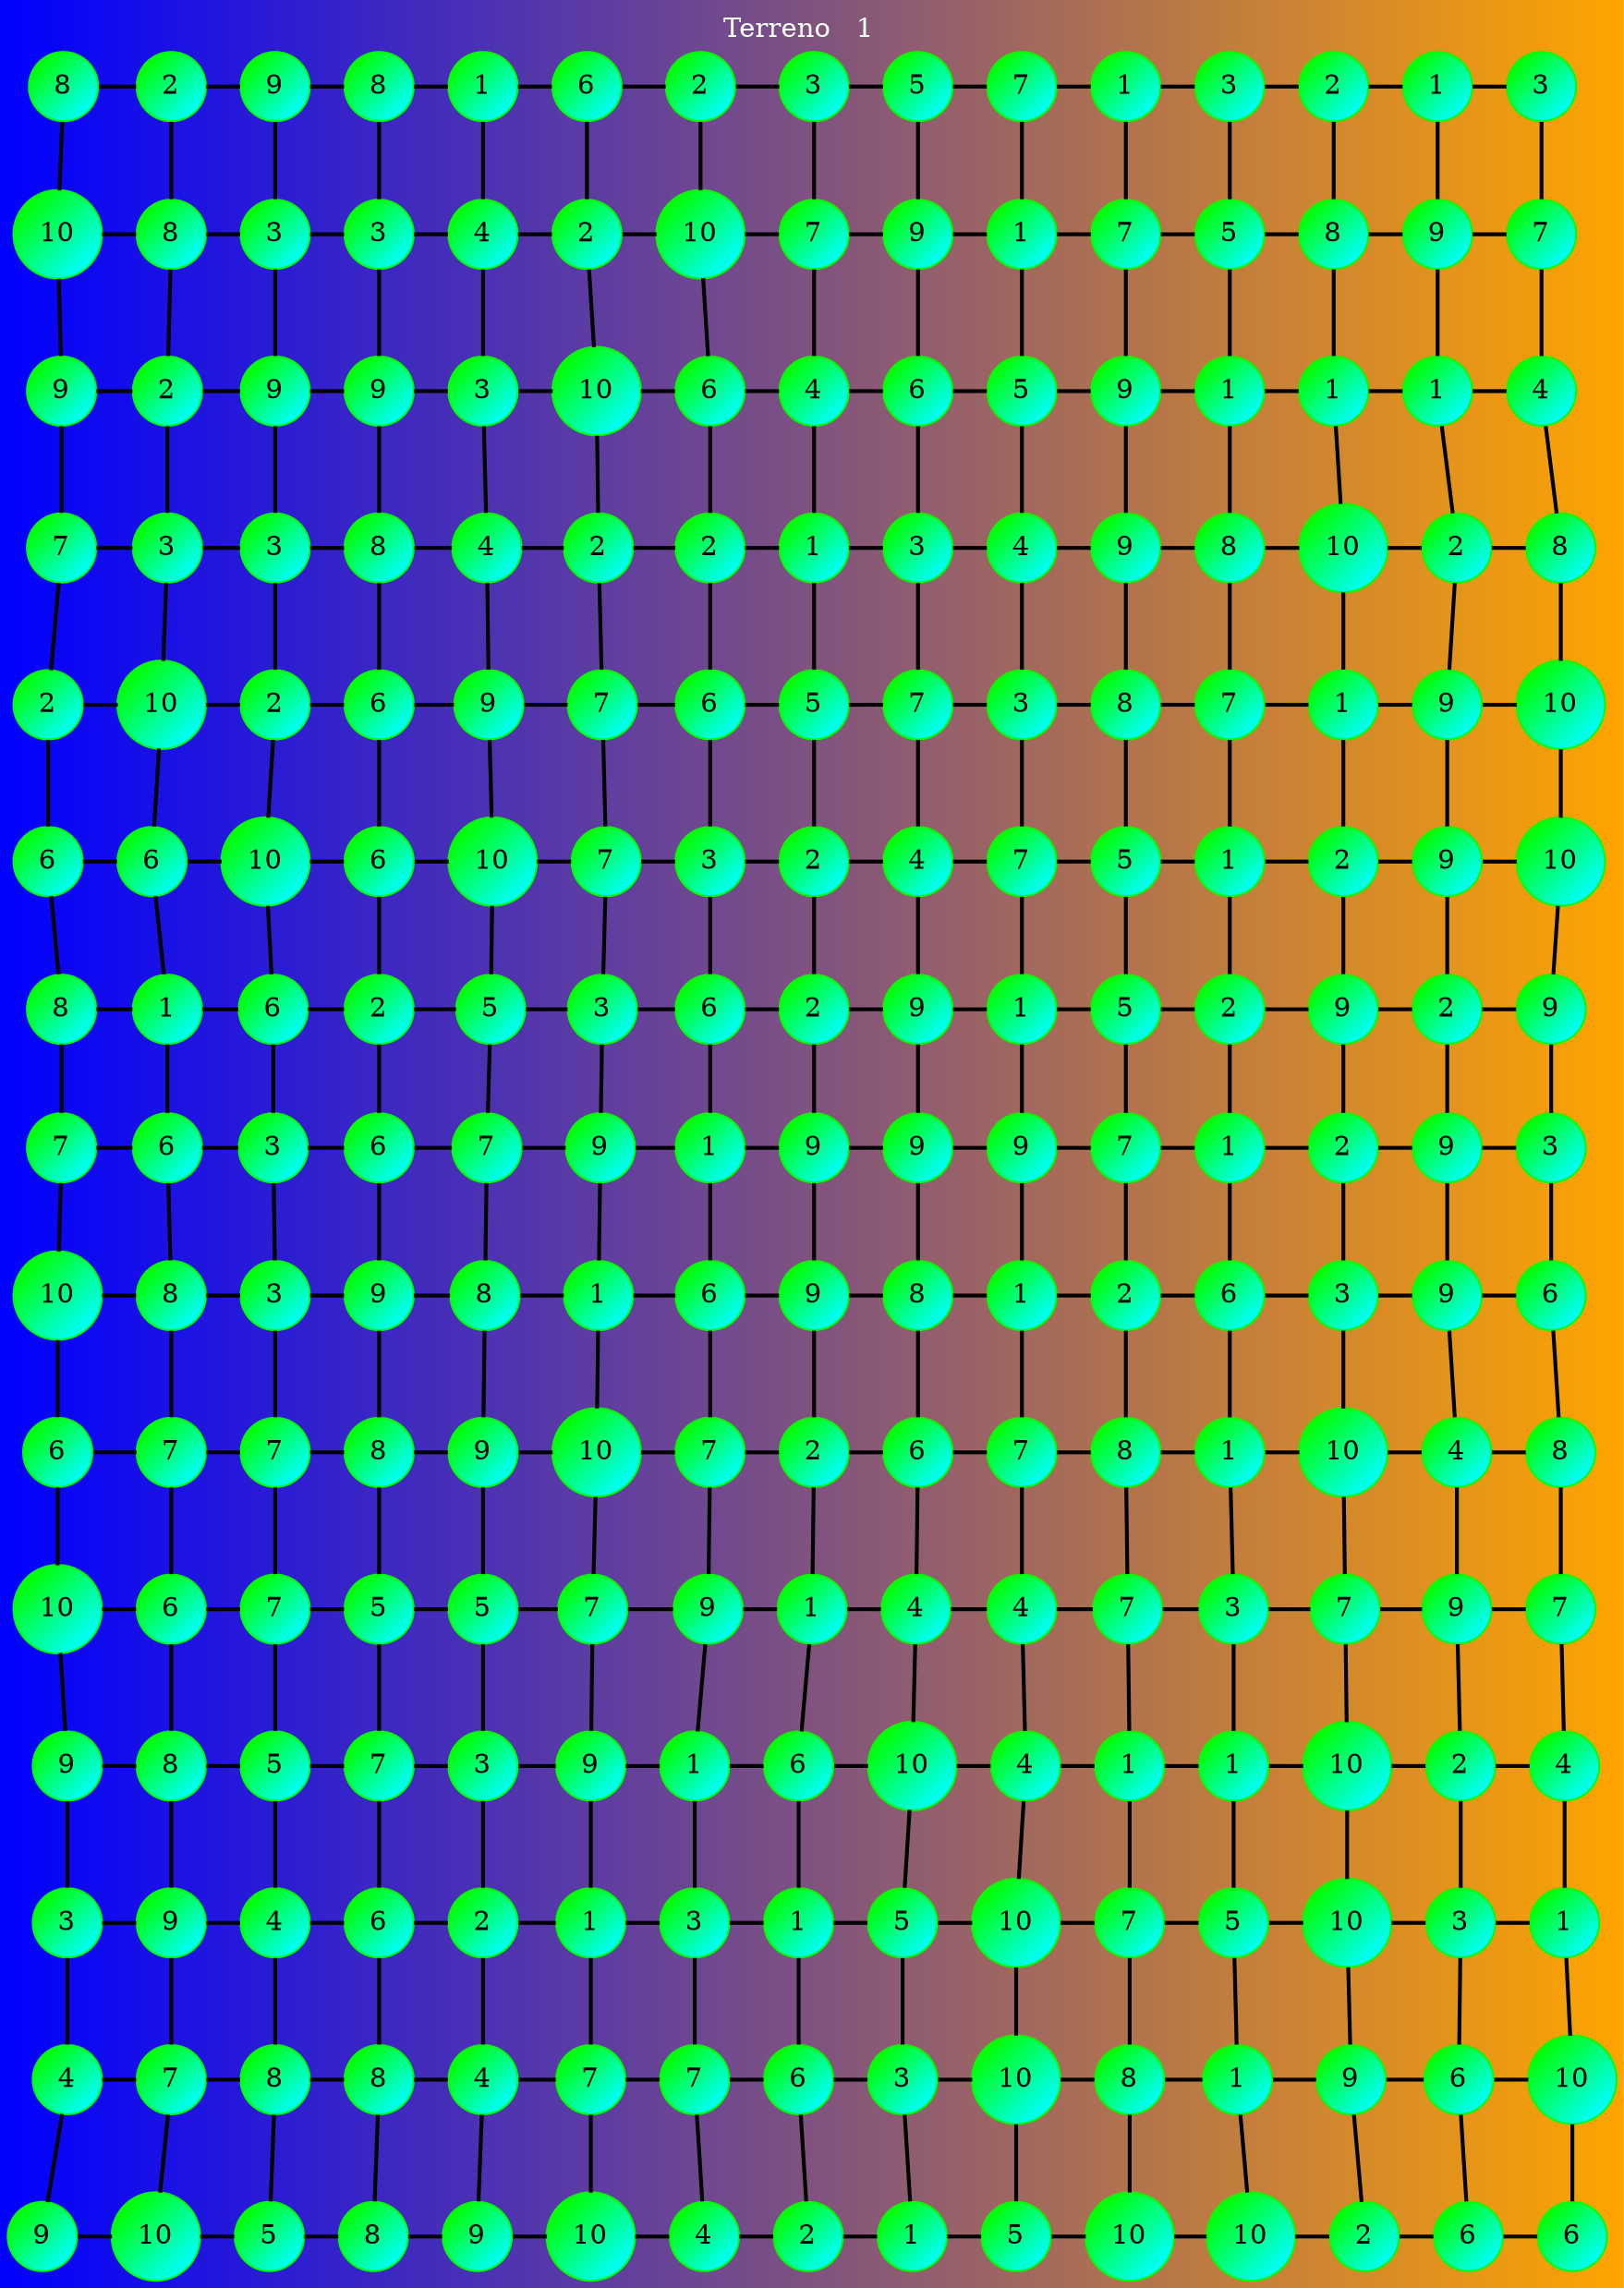 
        graph grid{
	            layout=dot   
                fontcolor="white" 
                label=" Terreno   1    "    
                labelloc = "t"
                bgcolor="blue:orange"    
                edge [weight=1000 style=radial color=black ]
                node [shape=circle style="filled"  color="green:cyan" gradientangle="315"]
                
                edge [weight=1000 style=bold color=black]

                    1 [ label="8" ]; 
     2 [ label="2" ]; 
     3 [ label="9" ]; 
     4 [ label="8" ]; 
     5 [ label="1" ]; 
     6 [ label="6" ]; 
     7 [ label="2" ]; 
     8 [ label="3" ]; 
     9 [ label="5" ]; 
     10 [ label="7" ]; 
     11 [ label="1" ]; 
     12 [ label="3" ]; 
     13 [ label="2" ]; 
     14 [ label="1" ]; 
     15 [ label="3" ]; 
     16 [ label="10" ]; 
     17 [ label="8" ]; 
     18 [ label="3" ]; 
     19 [ label="3" ]; 
     20 [ label="4" ]; 
     21 [ label="2" ]; 
     22 [ label="10" ]; 
     23 [ label="7" ]; 
     24 [ label="9" ]; 
     25 [ label="1" ]; 
     26 [ label="7" ]; 
     27 [ label="5" ]; 
     28 [ label="8" ]; 
     29 [ label="9" ]; 
     30 [ label="7" ]; 
     31 [ label="9" ]; 
     32 [ label="2" ]; 
     33 [ label="9" ]; 
     34 [ label="9" ]; 
     35 [ label="3" ]; 
     36 [ label="10" ]; 
     37 [ label="6" ]; 
     38 [ label="4" ]; 
     39 [ label="6" ]; 
     40 [ label="5" ]; 
     41 [ label="9" ]; 
     42 [ label="1" ]; 
     43 [ label="1" ]; 
     44 [ label="1" ]; 
     45 [ label="4" ]; 
     46 [ label="7" ]; 
     47 [ label="3" ]; 
     48 [ label="3" ]; 
     49 [ label="8" ]; 
     50 [ label="4" ]; 
     51 [ label="2" ]; 
     52 [ label="2" ]; 
     53 [ label="1" ]; 
     54 [ label="3" ]; 
     55 [ label="4" ]; 
     56 [ label="9" ]; 
     57 [ label="8" ]; 
     58 [ label="10" ]; 
     59 [ label="2" ]; 
     60 [ label="8" ]; 
     61 [ label="2" ]; 
     62 [ label="10" ]; 
     63 [ label="2" ]; 
     64 [ label="6" ]; 
     65 [ label="9" ]; 
     66 [ label="7" ]; 
     67 [ label="6" ]; 
     68 [ label="5" ]; 
     69 [ label="7" ]; 
     70 [ label="3" ]; 
     71 [ label="8" ]; 
     72 [ label="7" ]; 
     73 [ label="1" ]; 
     74 [ label="9" ]; 
     75 [ label="10" ]; 
     76 [ label="6" ]; 
     77 [ label="6" ]; 
     78 [ label="10" ]; 
     79 [ label="6" ]; 
     80 [ label="10" ]; 
     81 [ label="7" ]; 
     82 [ label="3" ]; 
     83 [ label="2" ]; 
     84 [ label="4" ]; 
     85 [ label="7" ]; 
     86 [ label="5" ]; 
     87 [ label="1" ]; 
     88 [ label="2" ]; 
     89 [ label="9" ]; 
     90 [ label="10" ]; 
     91 [ label="8" ]; 
     92 [ label="1" ]; 
     93 [ label="6" ]; 
     94 [ label="2" ]; 
     95 [ label="5" ]; 
     96 [ label="3" ]; 
     97 [ label="6" ]; 
     98 [ label="2" ]; 
     99 [ label="9" ]; 
     100 [ label="1" ]; 
     101 [ label="5" ]; 
     102 [ label="2" ]; 
     103 [ label="9" ]; 
     104 [ label="2" ]; 
     105 [ label="9" ]; 
     106 [ label="7" ]; 
     107 [ label="6" ]; 
     108 [ label="3" ]; 
     109 [ label="6" ]; 
     110 [ label="7" ]; 
     111 [ label="9" ]; 
     112 [ label="1" ]; 
     113 [ label="9" ]; 
     114 [ label="9" ]; 
     115 [ label="9" ]; 
     116 [ label="7" ]; 
     117 [ label="1" ]; 
     118 [ label="2" ]; 
     119 [ label="9" ]; 
     120 [ label="3" ]; 
     121 [ label="10" ]; 
     122 [ label="8" ]; 
     123 [ label="3" ]; 
     124 [ label="9" ]; 
     125 [ label="8" ]; 
     126 [ label="1" ]; 
     127 [ label="6" ]; 
     128 [ label="9" ]; 
     129 [ label="8" ]; 
     130 [ label="1" ]; 
     131 [ label="2" ]; 
     132 [ label="6" ]; 
     133 [ label="3" ]; 
     134 [ label="9" ]; 
     135 [ label="6" ]; 
     136 [ label="6" ]; 
     137 [ label="7" ]; 
     138 [ label="7" ]; 
     139 [ label="8" ]; 
     140 [ label="9" ]; 
     141 [ label="10" ]; 
     142 [ label="7" ]; 
     143 [ label="2" ]; 
     144 [ label="6" ]; 
     145 [ label="7" ]; 
     146 [ label="8" ]; 
     147 [ label="1" ]; 
     148 [ label="10" ]; 
     149 [ label="4" ]; 
     150 [ label="8" ]; 
     151 [ label="10" ]; 
     152 [ label="6" ]; 
     153 [ label="7" ]; 
     154 [ label="5" ]; 
     155 [ label="5" ]; 
     156 [ label="7" ]; 
     157 [ label="9" ]; 
     158 [ label="1" ]; 
     159 [ label="4" ]; 
     160 [ label="4" ]; 
     161 [ label="7" ]; 
     162 [ label="3" ]; 
     163 [ label="7" ]; 
     164 [ label="9" ]; 
     165 [ label="7" ]; 
     166 [ label="9" ]; 
     167 [ label="8" ]; 
     168 [ label="5" ]; 
     169 [ label="7" ]; 
     170 [ label="3" ]; 
     171 [ label="9" ]; 
     172 [ label="1" ]; 
     173 [ label="6" ]; 
     174 [ label="10" ]; 
     175 [ label="4" ]; 
     176 [ label="1" ]; 
     177 [ label="1" ]; 
     178 [ label="10" ]; 
     179 [ label="2" ]; 
     180 [ label="4" ]; 
     181 [ label="3" ]; 
     182 [ label="9" ]; 
     183 [ label="4" ]; 
     184 [ label="6" ]; 
     185 [ label="2" ]; 
     186 [ label="1" ]; 
     187 [ label="3" ]; 
     188 [ label="1" ]; 
     189 [ label="5" ]; 
     190 [ label="10" ]; 
     191 [ label="7" ]; 
     192 [ label="5" ]; 
     193 [ label="10" ]; 
     194 [ label="3" ]; 
     195 [ label="1" ]; 
     196 [ label="4" ]; 
     197 [ label="7" ]; 
     198 [ label="8" ]; 
     199 [ label="8" ]; 
     200 [ label="4" ]; 
     201 [ label="7" ]; 
     202 [ label="7" ]; 
     203 [ label="6" ]; 
     204 [ label="3" ]; 
     205 [ label="10" ]; 
     206 [ label="8" ]; 
     207 [ label="1" ]; 
     208 [ label="9" ]; 
     209 [ label="6" ]; 
     210 [ label="10" ]; 
     211 [ label="9" ]; 
     212 [ label="10" ]; 
     213 [ label="5" ]; 
     214 [ label="8" ]; 
     215 [ label="9" ]; 
     216 [ label="10" ]; 
     217 [ label="4" ]; 
     218 [ label="2" ]; 
     219 [ label="1" ]; 
     220 [ label="5" ]; 
     221 [ label="10" ]; 
     222 [ label="10" ]; 
     223 [ label="2" ]; 
     224 [ label="6" ]; 
     225 [ label="6" ]; 
 rank=same { 1--2--3--4--5--6--7--8--9--10--11--12--13--14--15}
 rank=same {16--17--18--19--20--21--22--23--24--25--26--27--28--29--30}
 rank=same {31--32--33--34--35--36--37--38--39--40--41--42--43--44--45}
 rank=same {46--47--48--49--50--51--52--53--54--55--56--57--58--59--60}
 rank=same {61--62--63--64--65--66--67--68--69--70--71--72--73--74--75}
 rank=same {76--77--78--79--80--81--82--83--84--85--86--87--88--89--90}
 rank=same {91--92--93--94--95--96--97--98--99--100--101--102--103--104--105}
 rank=same {106--107--108--109--110--111--112--113--114--115--116--117--118--119--120}
 rank=same {121--122--123--124--125--126--127--128--129--130--131--132--133--134--135}
 rank=same {136--137--138--139--140--141--142--143--144--145--146--147--148--149--150}
 rank=same {151--152--153--154--155--156--157--158--159--160--161--162--163--164--165}
 rank=same {166--167--168--169--170--171--172--173--174--175--176--177--178--179--180}
 rank=same {181--182--183--184--185--186--187--188--189--190--191--192--193--194--195}
 rank=same {196--197--198--199--200--201--202--203--204--205--206--207--208--209--210}
 rank=same {211--212--213--214--215--216--217--218--219--220--221--222--223--224--225}
1--16--31--46--61--76--91--106--121--136--151--166--181--196--211
2--17--32--47--62--77--92--107--122--137--152--167--182--197--212
3--18--33--48--63--78--93--108--123--138--153--168--183--198--213
4--19--34--49--64--79--94--109--124--139--154--169--184--199--214
5--20--35--50--65--80--95--110--125--140--155--170--185--200--215
6--21--36--51--66--81--96--111--126--141--156--171--186--201--216
7--22--37--52--67--82--97--112--127--142--157--172--187--202--217
8--23--38--53--68--83--98--113--128--143--158--173--188--203--218
9--24--39--54--69--84--99--114--129--144--159--174--189--204--219
10--25--40--55--70--85--100--115--130--145--160--175--190--205--220
11--26--41--56--71--86--101--116--131--146--161--176--191--206--221
12--27--42--57--72--87--102--117--132--147--162--177--192--207--222
13--28--43--58--73--88--103--118--133--148--163--178--193--208--223
14--29--44--59--74--89--104--119--134--149--164--179--194--209--224
15--30--45--60--75--90--105--120--135--150--165--180--195--210--225}